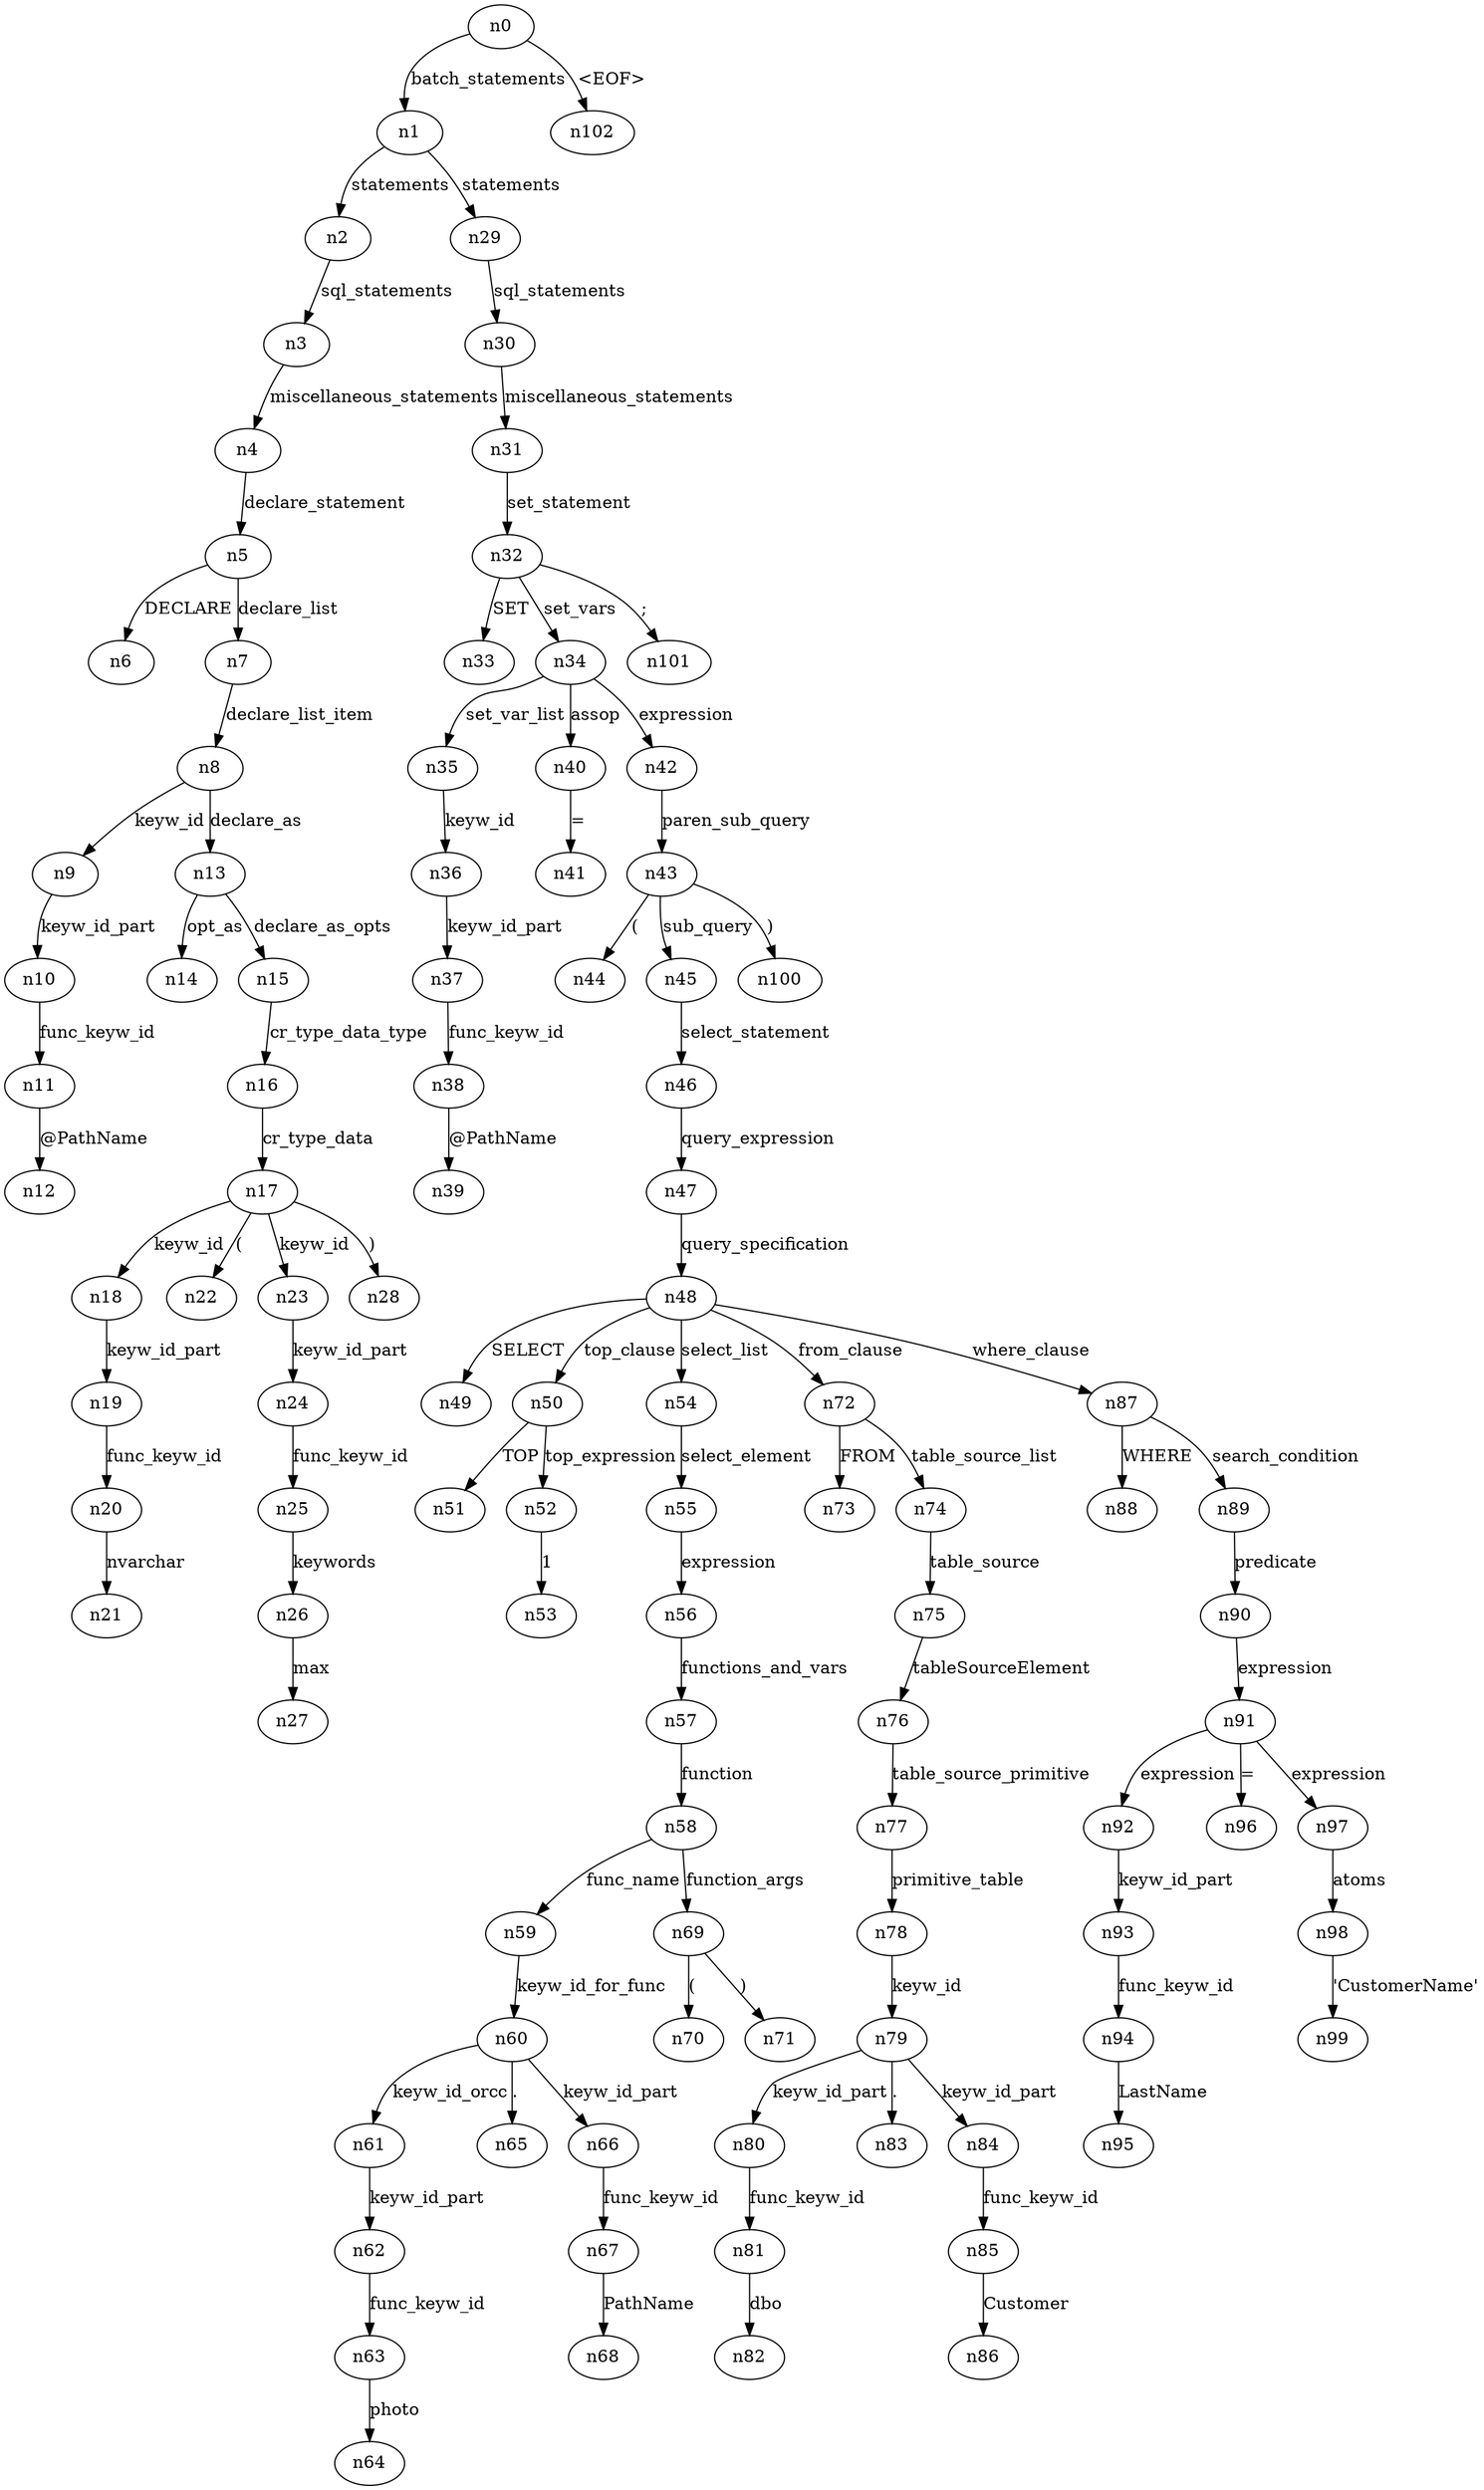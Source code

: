 digraph ParseTree {
  n0 -> n1 [label="batch_statements"];
  n1 -> n2 [label="statements"];
  n2 -> n3 [label="sql_statements"];
  n3 -> n4 [label="miscellaneous_statements"];
  n4 -> n5 [label="declare_statement"];
  n5 -> n6 [label="DECLARE"];
  n5 -> n7 [label="declare_list"];
  n7 -> n8 [label="declare_list_item"];
  n8 -> n9 [label="keyw_id"];
  n9 -> n10 [label="keyw_id_part"];
  n10 -> n11 [label="func_keyw_id"];
  n11 -> n12 [label="@PathName"];
  n8 -> n13 [label="declare_as"];
  n13 -> n14 [label="opt_as"];
  n13 -> n15 [label="declare_as_opts"];
  n15 -> n16 [label="cr_type_data_type"];
  n16 -> n17 [label="cr_type_data"];
  n17 -> n18 [label="keyw_id"];
  n18 -> n19 [label="keyw_id_part"];
  n19 -> n20 [label="func_keyw_id"];
  n20 -> n21 [label="nvarchar"];
  n17 -> n22 [label="("];
  n17 -> n23 [label="keyw_id"];
  n23 -> n24 [label="keyw_id_part"];
  n24 -> n25 [label="func_keyw_id"];
  n25 -> n26 [label="keywords"];
  n26 -> n27 [label="max"];
  n17 -> n28 [label=")"];
  n1 -> n29 [label="statements"];
  n29 -> n30 [label="sql_statements"];
  n30 -> n31 [label="miscellaneous_statements"];
  n31 -> n32 [label="set_statement"];
  n32 -> n33 [label="SET"];
  n32 -> n34 [label="set_vars"];
  n34 -> n35 [label="set_var_list"];
  n35 -> n36 [label="keyw_id"];
  n36 -> n37 [label="keyw_id_part"];
  n37 -> n38 [label="func_keyw_id"];
  n38 -> n39 [label="@PathName"];
  n34 -> n40 [label="assop"];
  n40 -> n41 [label="="];
  n34 -> n42 [label="expression"];
  n42 -> n43 [label="paren_sub_query"];
  n43 -> n44 [label="("];
  n43 -> n45 [label="sub_query"];
  n45 -> n46 [label="select_statement"];
  n46 -> n47 [label="query_expression"];
  n47 -> n48 [label="query_specification"];
  n48 -> n49 [label="SELECT"];
  n48 -> n50 [label="top_clause"];
  n50 -> n51 [label="TOP"];
  n50 -> n52 [label="top_expression"];
  n52 -> n53 [label="1"];
  n48 -> n54 [label="select_list"];
  n54 -> n55 [label="select_element"];
  n55 -> n56 [label="expression"];
  n56 -> n57 [label="functions_and_vars"];
  n57 -> n58 [label="function"];
  n58 -> n59 [label="func_name"];
  n59 -> n60 [label="keyw_id_for_func"];
  n60 -> n61 [label="keyw_id_orcc"];
  n61 -> n62 [label="keyw_id_part"];
  n62 -> n63 [label="func_keyw_id"];
  n63 -> n64 [label="photo"];
  n60 -> n65 [label="."];
  n60 -> n66 [label="keyw_id_part"];
  n66 -> n67 [label="func_keyw_id"];
  n67 -> n68 [label="PathName"];
  n58 -> n69 [label="function_args"];
  n69 -> n70 [label="("];
  n69 -> n71 [label=")"];
  n48 -> n72 [label="from_clause"];
  n72 -> n73 [label="FROM"];
  n72 -> n74 [label="table_source_list"];
  n74 -> n75 [label="table_source"];
  n75 -> n76 [label="tableSourceElement"];
  n76 -> n77 [label="table_source_primitive"];
  n77 -> n78 [label="primitive_table"];
  n78 -> n79 [label="keyw_id"];
  n79 -> n80 [label="keyw_id_part"];
  n80 -> n81 [label="func_keyw_id"];
  n81 -> n82 [label="dbo"];
  n79 -> n83 [label="."];
  n79 -> n84 [label="keyw_id_part"];
  n84 -> n85 [label="func_keyw_id"];
  n85 -> n86 [label="Customer"];
  n48 -> n87 [label="where_clause"];
  n87 -> n88 [label="WHERE"];
  n87 -> n89 [label="search_condition"];
  n89 -> n90 [label="predicate"];
  n90 -> n91 [label="expression"];
  n91 -> n92 [label="expression"];
  n92 -> n93 [label="keyw_id_part"];
  n93 -> n94 [label="func_keyw_id"];
  n94 -> n95 [label="LastName"];
  n91 -> n96 [label="="];
  n91 -> n97 [label="expression"];
  n97 -> n98 [label="atoms"];
  n98 -> n99 [label="'CustomerName'"];
  n43 -> n100 [label=")"];
  n32 -> n101 [label=";"];
  n0 -> n102 [label="<EOF>"];
}